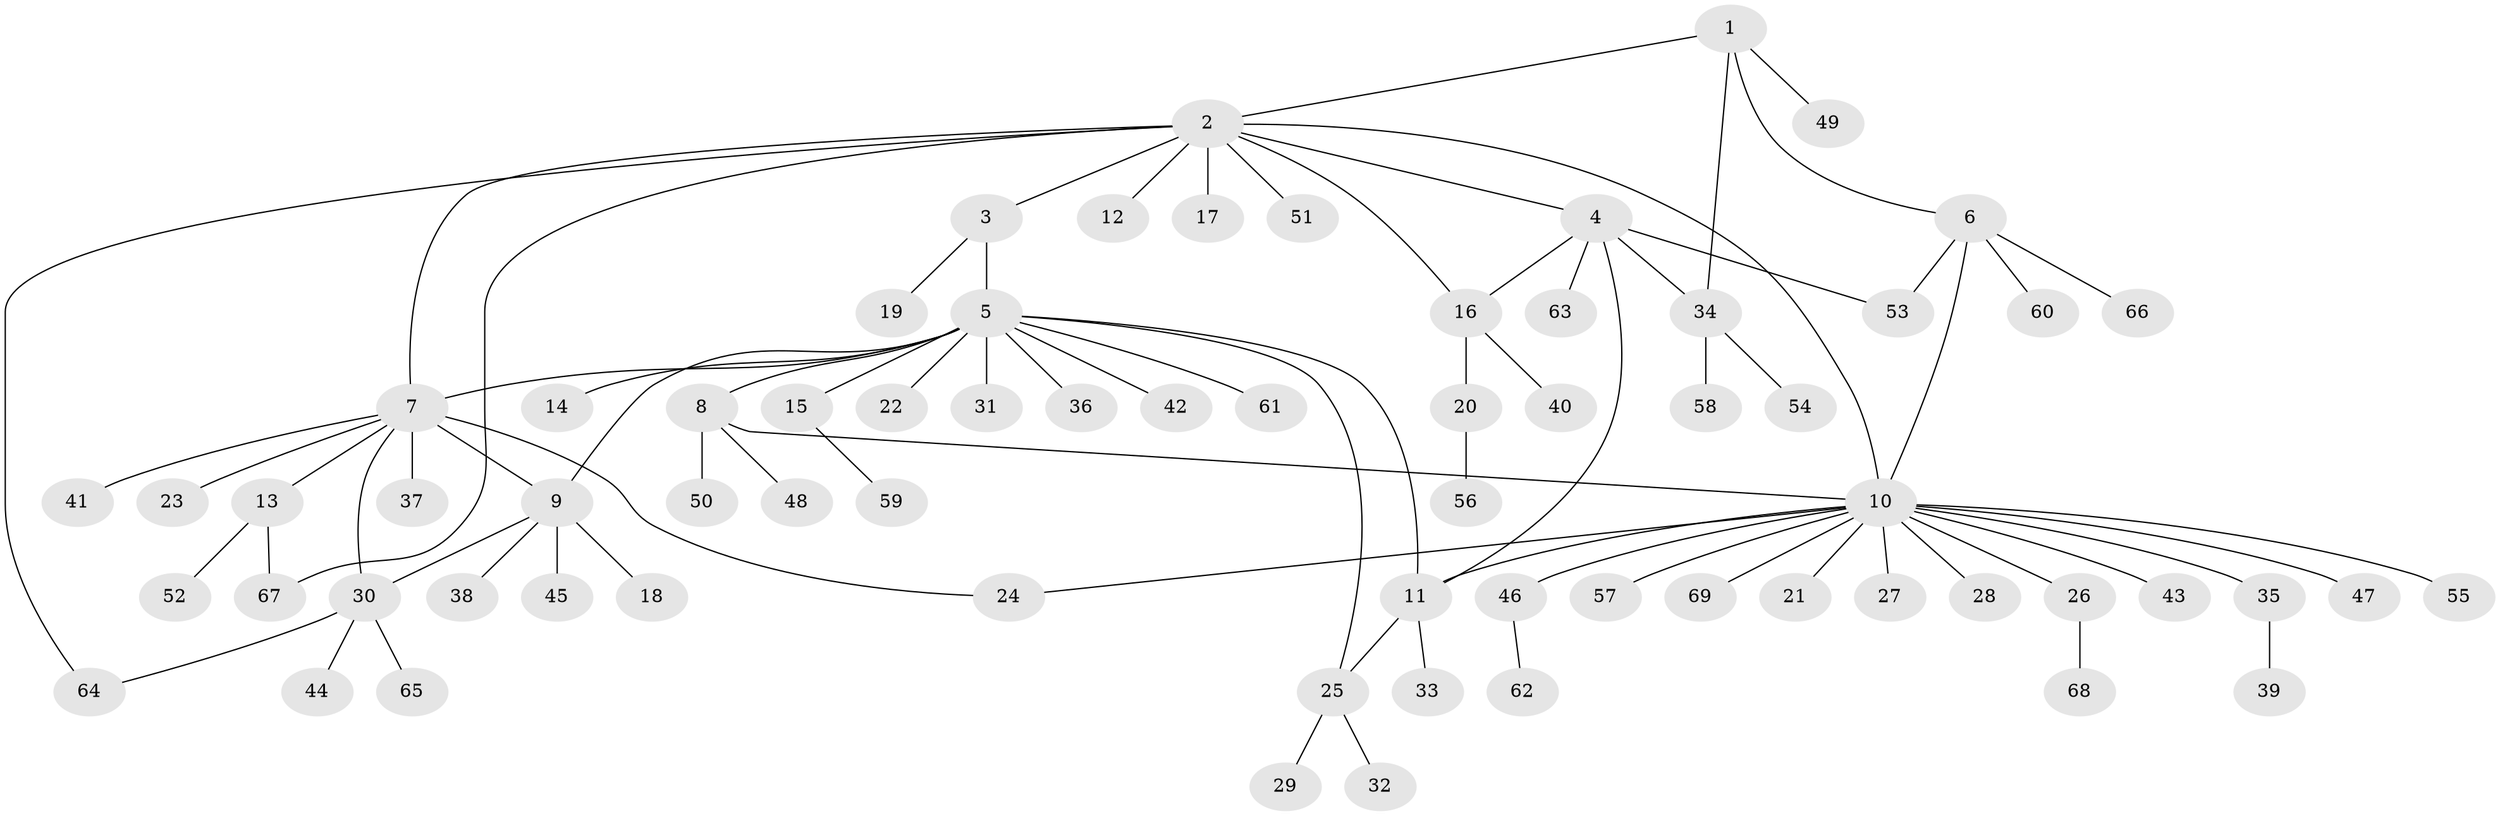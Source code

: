 // coarse degree distribution, {3: 0.08, 11: 0.02, 14: 0.02, 5: 0.04, 4: 0.08, 8: 0.02, 15: 0.02, 1: 0.64, 2: 0.08}
// Generated by graph-tools (version 1.1) at 2025/51/02/27/25 19:51:57]
// undirected, 69 vertices, 82 edges
graph export_dot {
graph [start="1"]
  node [color=gray90,style=filled];
  1;
  2;
  3;
  4;
  5;
  6;
  7;
  8;
  9;
  10;
  11;
  12;
  13;
  14;
  15;
  16;
  17;
  18;
  19;
  20;
  21;
  22;
  23;
  24;
  25;
  26;
  27;
  28;
  29;
  30;
  31;
  32;
  33;
  34;
  35;
  36;
  37;
  38;
  39;
  40;
  41;
  42;
  43;
  44;
  45;
  46;
  47;
  48;
  49;
  50;
  51;
  52;
  53;
  54;
  55;
  56;
  57;
  58;
  59;
  60;
  61;
  62;
  63;
  64;
  65;
  66;
  67;
  68;
  69;
  1 -- 2;
  1 -- 6;
  1 -- 34;
  1 -- 49;
  2 -- 3;
  2 -- 4;
  2 -- 7;
  2 -- 10;
  2 -- 12;
  2 -- 16;
  2 -- 17;
  2 -- 51;
  2 -- 64;
  2 -- 67;
  3 -- 5;
  3 -- 19;
  4 -- 11;
  4 -- 16;
  4 -- 34;
  4 -- 53;
  4 -- 63;
  5 -- 7;
  5 -- 8;
  5 -- 9;
  5 -- 11;
  5 -- 14;
  5 -- 15;
  5 -- 22;
  5 -- 25;
  5 -- 31;
  5 -- 36;
  5 -- 42;
  5 -- 61;
  6 -- 10;
  6 -- 53;
  6 -- 60;
  6 -- 66;
  7 -- 9;
  7 -- 13;
  7 -- 23;
  7 -- 24;
  7 -- 30;
  7 -- 37;
  7 -- 41;
  8 -- 10;
  8 -- 48;
  8 -- 50;
  9 -- 18;
  9 -- 30;
  9 -- 38;
  9 -- 45;
  10 -- 11;
  10 -- 21;
  10 -- 24;
  10 -- 26;
  10 -- 27;
  10 -- 28;
  10 -- 35;
  10 -- 43;
  10 -- 46;
  10 -- 47;
  10 -- 55;
  10 -- 57;
  10 -- 69;
  11 -- 25;
  11 -- 33;
  13 -- 52;
  13 -- 67;
  15 -- 59;
  16 -- 20;
  16 -- 40;
  20 -- 56;
  25 -- 29;
  25 -- 32;
  26 -- 68;
  30 -- 44;
  30 -- 64;
  30 -- 65;
  34 -- 54;
  34 -- 58;
  35 -- 39;
  46 -- 62;
}
